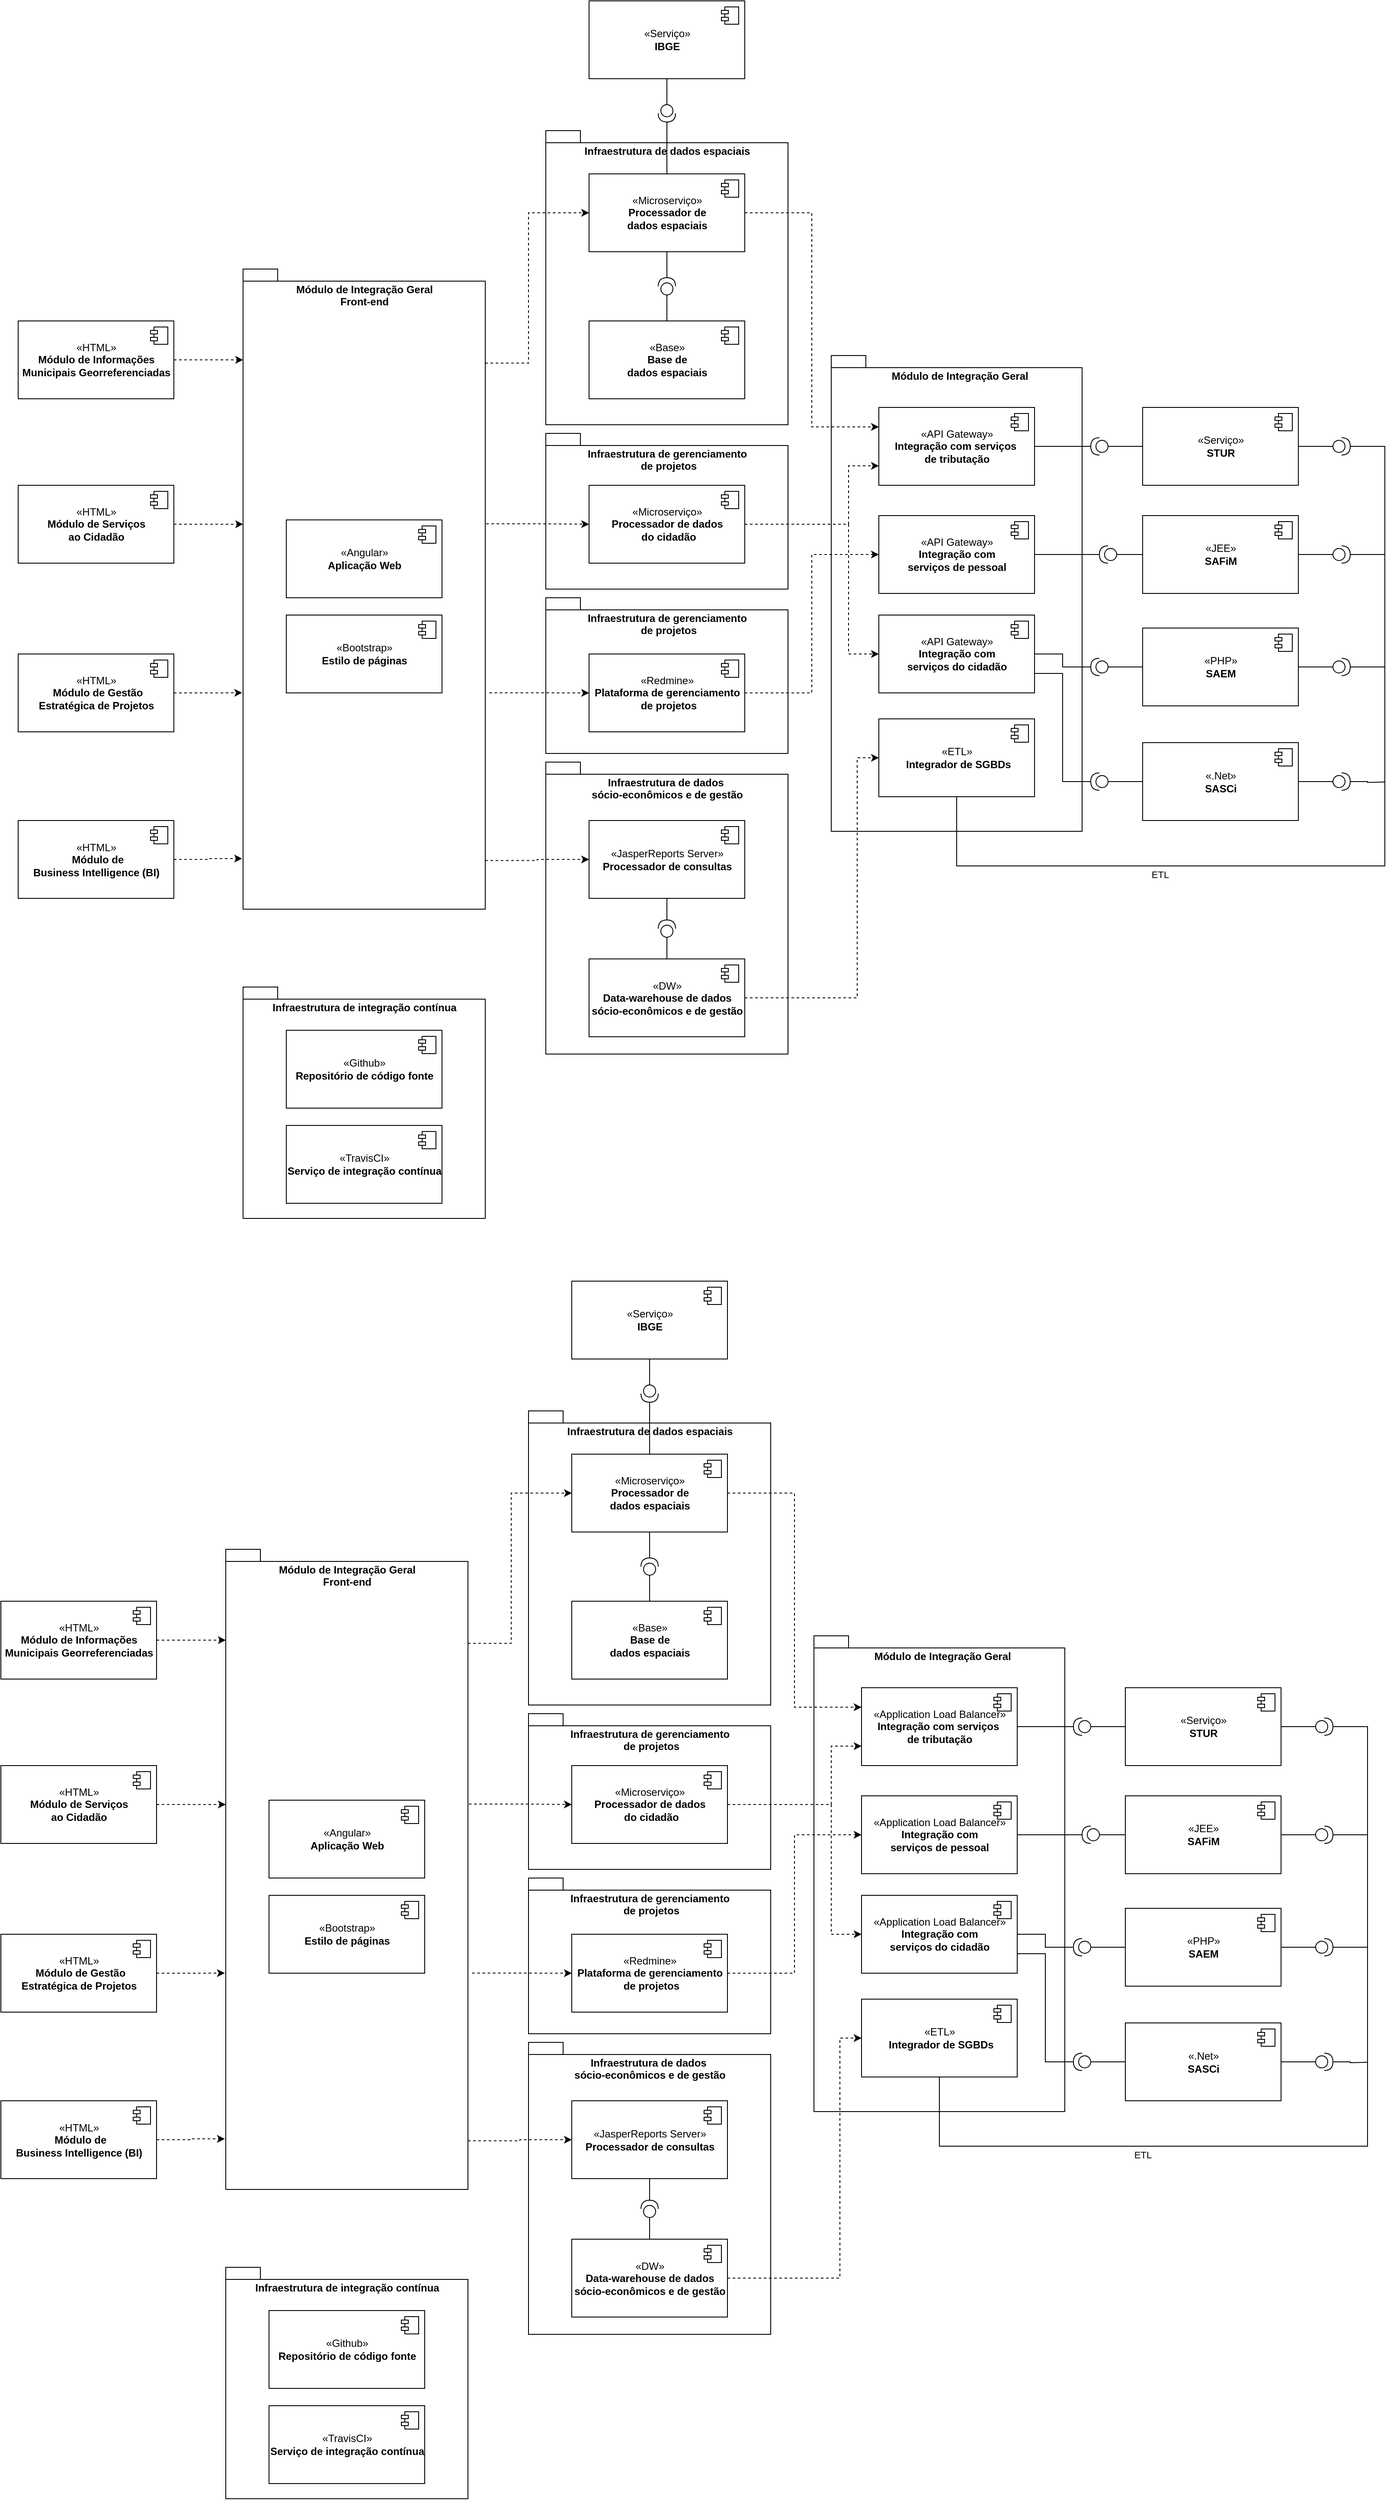 <mxfile version="13.7.5" type="github">
  <diagram id="_4ZGJ1ERenRfXPxDFYeA" name="Page-1">
    <mxGraphModel dx="1422" dy="801" grid="1" gridSize="10" guides="1" tooltips="1" connect="1" arrows="1" fold="1" page="1" pageScale="1" pageWidth="850" pageHeight="1100" math="0" shadow="0">
      <root>
        <mxCell id="0" />
        <mxCell id="1" parent="0" />
        <mxCell id="njMcTKvhB6I6p_ltmmci-119" value="&lt;b&gt;Infraestrutura de gerenciamento&lt;br&gt;&amp;nbsp;de projetos&lt;/b&gt;" style="shape=folder;fontStyle=1;spacingTop=10;tabWidth=40;tabHeight=14;tabPosition=left;html=1;horizontal=1;labelPosition=center;verticalLabelPosition=middle;align=center;verticalAlign=top;" parent="1" vertex="1">
          <mxGeometry x="640" y="710" width="280" height="180" as="geometry" />
        </mxCell>
        <mxCell id="njMcTKvhB6I6p_ltmmci-59" value="&lt;b&gt;&amp;nbsp; Módulo de Integração Geral&lt;/b&gt;" style="shape=folder;fontStyle=1;spacingTop=10;tabWidth=40;tabHeight=14;tabPosition=left;html=1;horizontal=1;labelPosition=center;verticalLabelPosition=middle;align=center;verticalAlign=top;" parent="1" vertex="1">
          <mxGeometry x="970" y="430" width="290" height="550" as="geometry" />
        </mxCell>
        <mxCell id="njMcTKvhB6I6p_ltmmci-102" value="&lt;b&gt;Infraestrutura de dados&amp;nbsp;&lt;br&gt;&lt;/b&gt;&lt;b&gt;sócio-econômicos e de gestão&lt;/b&gt;" style="shape=folder;fontStyle=1;spacingTop=10;tabWidth=40;tabHeight=14;tabPosition=left;html=1;horizontal=1;labelPosition=center;verticalLabelPosition=middle;align=center;verticalAlign=top;" parent="1" vertex="1">
          <mxGeometry x="640" y="900" width="280" height="337.5" as="geometry" />
        </mxCell>
        <mxCell id="njMcTKvhB6I6p_ltmmci-62" value="&lt;b&gt;Infraestrutura de dados espaciais&lt;/b&gt;" style="shape=folder;fontStyle=1;spacingTop=10;tabWidth=40;tabHeight=14;tabPosition=left;html=1;horizontal=1;labelPosition=center;verticalLabelPosition=middle;align=center;verticalAlign=top;" parent="1" vertex="1">
          <mxGeometry x="640" y="170" width="280" height="340" as="geometry" />
        </mxCell>
        <mxCell id="njMcTKvhB6I6p_ltmmci-41" value="«JEE»&lt;br&gt;&lt;b&gt;SAFiM&lt;/b&gt;" style="html=1;dropTarget=0;" parent="1" vertex="1">
          <mxGeometry x="1330" y="615" width="180" height="90" as="geometry" />
        </mxCell>
        <mxCell id="njMcTKvhB6I6p_ltmmci-42" value="" style="shape=component;jettyWidth=8;jettyHeight=4;" parent="njMcTKvhB6I6p_ltmmci-41" vertex="1">
          <mxGeometry x="1" width="20" height="20" relative="1" as="geometry">
            <mxPoint x="-27" y="7" as="offset" />
          </mxGeometry>
        </mxCell>
        <mxCell id="njMcTKvhB6I6p_ltmmci-43" value="«PHP»&lt;br&gt;&lt;b&gt;SAEM&lt;/b&gt;" style="html=1;dropTarget=0;" parent="1" vertex="1">
          <mxGeometry x="1330" y="745" width="180" height="90" as="geometry" />
        </mxCell>
        <mxCell id="njMcTKvhB6I6p_ltmmci-44" value="" style="shape=component;jettyWidth=8;jettyHeight=4;" parent="njMcTKvhB6I6p_ltmmci-43" vertex="1">
          <mxGeometry x="1" width="20" height="20" relative="1" as="geometry">
            <mxPoint x="-27" y="7" as="offset" />
          </mxGeometry>
        </mxCell>
        <mxCell id="njMcTKvhB6I6p_ltmmci-45" value="«.Net»&lt;br&gt;&lt;b&gt;SASCi&lt;/b&gt;" style="html=1;dropTarget=0;" parent="1" vertex="1">
          <mxGeometry x="1330" y="877.5" width="180" height="90" as="geometry" />
        </mxCell>
        <mxCell id="njMcTKvhB6I6p_ltmmci-46" value="" style="shape=component;jettyWidth=8;jettyHeight=4;" parent="njMcTKvhB6I6p_ltmmci-45" vertex="1">
          <mxGeometry x="1" width="20" height="20" relative="1" as="geometry">
            <mxPoint x="-27" y="7" as="offset" />
          </mxGeometry>
        </mxCell>
        <mxCell id="njMcTKvhB6I6p_ltmmci-86" value="" style="edgeStyle=orthogonalEdgeStyle;rounded=0;orthogonalLoop=1;jettySize=auto;html=1;endArrow=none;endFill=0;strokeColor=#000000;" parent="1" source="njMcTKvhB6I6p_ltmmci-47" target="njMcTKvhB6I6p_ltmmci-85" edge="1">
          <mxGeometry relative="1" as="geometry" />
        </mxCell>
        <mxCell id="njMcTKvhB6I6p_ltmmci-47" value="«Serviço»&lt;br&gt;&lt;b&gt;STUR&lt;/b&gt;" style="html=1;dropTarget=0;" parent="1" vertex="1">
          <mxGeometry x="1330" y="490" width="180" height="90" as="geometry" />
        </mxCell>
        <mxCell id="njMcTKvhB6I6p_ltmmci-48" value="" style="shape=component;jettyWidth=8;jettyHeight=4;" parent="njMcTKvhB6I6p_ltmmci-47" vertex="1">
          <mxGeometry x="1" width="20" height="20" relative="1" as="geometry">
            <mxPoint x="-27" y="7" as="offset" />
          </mxGeometry>
        </mxCell>
        <mxCell id="njMcTKvhB6I6p_ltmmci-49" value="«HTML»&lt;br&gt;&lt;b&gt;Módulo de Informações &lt;br&gt;Municipais Georreferenciadas&lt;/b&gt;" style="html=1;dropTarget=0;" parent="1" vertex="1">
          <mxGeometry x="30" y="390" width="180" height="90" as="geometry" />
        </mxCell>
        <mxCell id="njMcTKvhB6I6p_ltmmci-50" value="" style="shape=component;jettyWidth=8;jettyHeight=4;" parent="njMcTKvhB6I6p_ltmmci-49" vertex="1">
          <mxGeometry x="1" width="20" height="20" relative="1" as="geometry">
            <mxPoint x="-27" y="7" as="offset" />
          </mxGeometry>
        </mxCell>
        <mxCell id="njMcTKvhB6I6p_ltmmci-51" value="«HTML»&lt;br&gt;&lt;b&gt;Módulo de Serviços &lt;br&gt;ao Cidadão&lt;/b&gt;" style="html=1;dropTarget=0;" parent="1" vertex="1">
          <mxGeometry x="30" y="580" width="180" height="90" as="geometry" />
        </mxCell>
        <mxCell id="njMcTKvhB6I6p_ltmmci-52" value="" style="shape=component;jettyWidth=8;jettyHeight=4;" parent="njMcTKvhB6I6p_ltmmci-51" vertex="1">
          <mxGeometry x="1" width="20" height="20" relative="1" as="geometry">
            <mxPoint x="-27" y="7" as="offset" />
          </mxGeometry>
        </mxCell>
        <mxCell id="njMcTKvhB6I6p_ltmmci-53" value="«HTML»&lt;br&gt;&lt;b&gt;&amp;nbsp;Módulo de Gestão &lt;br&gt;Estratégica de Projetos&lt;/b&gt;" style="html=1;dropTarget=0;" parent="1" vertex="1">
          <mxGeometry x="30" y="775" width="180" height="90" as="geometry" />
        </mxCell>
        <mxCell id="njMcTKvhB6I6p_ltmmci-54" value="" style="shape=component;jettyWidth=8;jettyHeight=4;" parent="njMcTKvhB6I6p_ltmmci-53" vertex="1">
          <mxGeometry x="1" width="20" height="20" relative="1" as="geometry">
            <mxPoint x="-27" y="7" as="offset" />
          </mxGeometry>
        </mxCell>
        <mxCell id="njMcTKvhB6I6p_ltmmci-55" value="«HTML»&lt;br&gt;&lt;b&gt;&amp;nbsp;Módulo de &lt;br&gt;Business Intelligence (BI)&lt;/b&gt;" style="html=1;dropTarget=0;" parent="1" vertex="1">
          <mxGeometry x="30" y="967.5" width="180" height="90" as="geometry" />
        </mxCell>
        <mxCell id="njMcTKvhB6I6p_ltmmci-56" value="" style="shape=component;jettyWidth=8;jettyHeight=4;" parent="njMcTKvhB6I6p_ltmmci-55" vertex="1">
          <mxGeometry x="1" width="20" height="20" relative="1" as="geometry">
            <mxPoint x="-27" y="7" as="offset" />
          </mxGeometry>
        </mxCell>
        <mxCell id="njMcTKvhB6I6p_ltmmci-82" value="" style="edgeStyle=orthogonalEdgeStyle;rounded=0;orthogonalLoop=1;jettySize=auto;html=1;endArrow=none;endFill=0;strokeColor=#000000;" parent="1" source="njMcTKvhB6I6p_ltmmci-63" edge="1">
          <mxGeometry relative="1" as="geometry">
            <mxPoint x="780" y="140" as="targetPoint" />
          </mxGeometry>
        </mxCell>
        <mxCell id="njMcTKvhB6I6p_ltmmci-63" value="«Serviço»&lt;br&gt;&lt;b&gt;IBGE&lt;/b&gt;" style="html=1;dropTarget=0;" parent="1" vertex="1">
          <mxGeometry x="690" y="20" width="180" height="90" as="geometry" />
        </mxCell>
        <mxCell id="njMcTKvhB6I6p_ltmmci-64" value="" style="shape=component;jettyWidth=8;jettyHeight=4;" parent="njMcTKvhB6I6p_ltmmci-63" vertex="1">
          <mxGeometry x="1" width="20" height="20" relative="1" as="geometry">
            <mxPoint x="-27" y="7" as="offset" />
          </mxGeometry>
        </mxCell>
        <mxCell id="njMcTKvhB6I6p_ltmmci-153" style="edgeStyle=orthogonalEdgeStyle;rounded=0;orthogonalLoop=1;jettySize=auto;html=1;entryX=0;entryY=0.25;entryDx=0;entryDy=0;dashed=1;endArrow=classic;endFill=1;strokeColor=#000000;" parent="1" source="njMcTKvhB6I6p_ltmmci-67" target="njMcTKvhB6I6p_ltmmci-71" edge="1">
          <mxGeometry relative="1" as="geometry" />
        </mxCell>
        <mxCell id="njMcTKvhB6I6p_ltmmci-67" value="«Microserviço»&lt;br&gt;&lt;b&gt;Processador de &lt;br&gt;dados espaciais&lt;/b&gt;" style="html=1;dropTarget=0;" parent="1" vertex="1">
          <mxGeometry x="690" y="220" width="180" height="90" as="geometry" />
        </mxCell>
        <mxCell id="njMcTKvhB6I6p_ltmmci-68" value="" style="shape=component;jettyWidth=8;jettyHeight=4;" parent="njMcTKvhB6I6p_ltmmci-67" vertex="1">
          <mxGeometry x="1" width="20" height="20" relative="1" as="geometry">
            <mxPoint x="-27" y="7" as="offset" />
          </mxGeometry>
        </mxCell>
        <mxCell id="njMcTKvhB6I6p_ltmmci-69" value="«Base»&lt;br&gt;&lt;b&gt;Base de &lt;br&gt;dados espaciais&lt;/b&gt;" style="html=1;dropTarget=0;" parent="1" vertex="1">
          <mxGeometry x="690" y="390" width="180" height="90" as="geometry" />
        </mxCell>
        <mxCell id="njMcTKvhB6I6p_ltmmci-70" value="" style="shape=component;jettyWidth=8;jettyHeight=4;" parent="njMcTKvhB6I6p_ltmmci-69" vertex="1">
          <mxGeometry x="1" width="20" height="20" relative="1" as="geometry">
            <mxPoint x="-27" y="7" as="offset" />
          </mxGeometry>
        </mxCell>
        <mxCell id="njMcTKvhB6I6p_ltmmci-71" value="«API Gateway»&lt;br&gt;&lt;b&gt;Integração com serviços&amp;nbsp;&lt;br&gt;de tributação&lt;br&gt;&lt;/b&gt;" style="html=1;dropTarget=0;" parent="1" vertex="1">
          <mxGeometry x="1025" y="490" width="180" height="90" as="geometry" />
        </mxCell>
        <mxCell id="njMcTKvhB6I6p_ltmmci-72" value="" style="shape=component;jettyWidth=8;jettyHeight=4;" parent="njMcTKvhB6I6p_ltmmci-71" vertex="1">
          <mxGeometry x="1" width="20" height="20" relative="1" as="geometry">
            <mxPoint x="-27" y="7" as="offset" />
          </mxGeometry>
        </mxCell>
        <mxCell id="njMcTKvhB6I6p_ltmmci-83" value="" style="edgeStyle=orthogonalEdgeStyle;rounded=0;orthogonalLoop=1;jettySize=auto;html=1;endArrow=none;endFill=0;strokeColor=#000000;" parent="1" source="njMcTKvhB6I6p_ltmmci-81" target="njMcTKvhB6I6p_ltmmci-67" edge="1">
          <mxGeometry relative="1" as="geometry" />
        </mxCell>
        <mxCell id="njMcTKvhB6I6p_ltmmci-81" value="" style="shape=providedRequiredInterface;html=1;verticalLabelPosition=bottom;rotation=90;" parent="1" vertex="1">
          <mxGeometry x="770" y="140" width="20" height="20" as="geometry" />
        </mxCell>
        <mxCell id="njMcTKvhB6I6p_ltmmci-148" value="" style="edgeStyle=orthogonalEdgeStyle;rounded=0;orthogonalLoop=1;jettySize=auto;html=1;endArrow=none;endFill=0;strokeColor=#000000;" parent="1" source="njMcTKvhB6I6p_ltmmci-85" target="njMcTKvhB6I6p_ltmmci-71" edge="1">
          <mxGeometry relative="1" as="geometry" />
        </mxCell>
        <mxCell id="njMcTKvhB6I6p_ltmmci-85" value="" style="shape=providedRequiredInterface;html=1;verticalLabelPosition=bottom;rotation=-180;" parent="1" vertex="1">
          <mxGeometry x="1270" y="525" width="20" height="20" as="geometry" />
        </mxCell>
        <mxCell id="njMcTKvhB6I6p_ltmmci-88" value="«ETL»&lt;br&gt;&lt;b&gt;&amp;nbsp;Integrador de SGBDs&lt;br&gt;&lt;/b&gt;" style="html=1;dropTarget=0;" parent="1" vertex="1">
          <mxGeometry x="1025" y="850" width="180" height="90" as="geometry" />
        </mxCell>
        <mxCell id="njMcTKvhB6I6p_ltmmci-89" value="" style="shape=component;jettyWidth=8;jettyHeight=4;" parent="njMcTKvhB6I6p_ltmmci-88" vertex="1">
          <mxGeometry x="1" width="20" height="20" relative="1" as="geometry">
            <mxPoint x="-27" y="7" as="offset" />
          </mxGeometry>
        </mxCell>
        <mxCell id="njMcTKvhB6I6p_ltmmci-123" value="" style="edgeStyle=orthogonalEdgeStyle;rounded=0;orthogonalLoop=1;jettySize=auto;html=1;endArrow=none;endFill=0;strokeColor=#000000;" parent="1" source="njMcTKvhB6I6p_ltmmci-93" target="njMcTKvhB6I6p_ltmmci-41" edge="1">
          <mxGeometry relative="1" as="geometry" />
        </mxCell>
        <mxCell id="njMcTKvhB6I6p_ltmmci-157" style="edgeStyle=orthogonalEdgeStyle;rounded=0;orthogonalLoop=1;jettySize=auto;html=1;entryX=1;entryY=0.5;entryDx=0;entryDy=0;endArrow=none;endFill=0;strokeColor=#000000;" parent="1" source="njMcTKvhB6I6p_ltmmci-93" target="njMcTKvhB6I6p_ltmmci-155" edge="1">
          <mxGeometry relative="1" as="geometry" />
        </mxCell>
        <mxCell id="njMcTKvhB6I6p_ltmmci-93" value="" style="shape=providedRequiredInterface;html=1;verticalLabelPosition=bottom;rotation=-180;" parent="1" vertex="1">
          <mxGeometry x="1280" y="650" width="20" height="20" as="geometry" />
        </mxCell>
        <mxCell id="njMcTKvhB6I6p_ltmmci-128" value="" style="edgeStyle=orthogonalEdgeStyle;rounded=0;orthogonalLoop=1;jettySize=auto;html=1;endArrow=none;endFill=0;strokeColor=#000000;" parent="1" source="njMcTKvhB6I6p_ltmmci-97" target="njMcTKvhB6I6p_ltmmci-43" edge="1">
          <mxGeometry relative="1" as="geometry" />
        </mxCell>
        <mxCell id="njMcTKvhB6I6p_ltmmci-168" style="edgeStyle=orthogonalEdgeStyle;rounded=0;orthogonalLoop=1;jettySize=auto;html=1;entryX=1;entryY=0.5;entryDx=0;entryDy=0;endArrow=none;endFill=0;strokeColor=#000000;" parent="1" source="njMcTKvhB6I6p_ltmmci-97" target="njMcTKvhB6I6p_ltmmci-166" edge="1">
          <mxGeometry relative="1" as="geometry" />
        </mxCell>
        <mxCell id="njMcTKvhB6I6p_ltmmci-97" value="" style="shape=providedRequiredInterface;html=1;verticalLabelPosition=bottom;rotation=-180;" parent="1" vertex="1">
          <mxGeometry x="1270" y="780" width="20" height="20" as="geometry" />
        </mxCell>
        <mxCell id="njMcTKvhB6I6p_ltmmci-104" style="edgeStyle=orthogonalEdgeStyle;rounded=0;orthogonalLoop=1;jettySize=auto;html=1;dashed=1;endArrow=classic;endFill=1;strokeColor=#000000;" parent="1" source="njMcTKvhB6I6p_ltmmci-98" target="njMcTKvhB6I6p_ltmmci-88" edge="1">
          <mxGeometry relative="1" as="geometry">
            <Array as="points">
              <mxPoint x="1000" y="1172" />
              <mxPoint x="1000" y="895" />
            </Array>
          </mxGeometry>
        </mxCell>
        <mxCell id="njMcTKvhB6I6p_ltmmci-98" value="«DW»&lt;br&gt;&lt;b&gt;Data-warehouse&amp;nbsp;de dados &lt;br&gt;sócio-econômicos e de gestão&lt;/b&gt;" style="html=1;dropTarget=0;" parent="1" vertex="1">
          <mxGeometry x="690" y="1127.5" width="180" height="90" as="geometry" />
        </mxCell>
        <mxCell id="njMcTKvhB6I6p_ltmmci-99" value="" style="shape=component;jettyWidth=8;jettyHeight=4;" parent="njMcTKvhB6I6p_ltmmci-98" vertex="1">
          <mxGeometry x="1" width="20" height="20" relative="1" as="geometry">
            <mxPoint x="-27" y="7" as="offset" />
          </mxGeometry>
        </mxCell>
        <mxCell id="njMcTKvhB6I6p_ltmmci-100" value="«JasperReports Server»&lt;br&gt;&lt;b&gt;Processador de consultas&lt;/b&gt;" style="html=1;dropTarget=0;" parent="1" vertex="1">
          <mxGeometry x="690" y="967.5" width="180" height="90" as="geometry" />
        </mxCell>
        <mxCell id="njMcTKvhB6I6p_ltmmci-101" value="" style="shape=component;jettyWidth=8;jettyHeight=4;" parent="njMcTKvhB6I6p_ltmmci-100" vertex="1">
          <mxGeometry x="1" width="20" height="20" relative="1" as="geometry">
            <mxPoint x="-27" y="7" as="offset" />
          </mxGeometry>
        </mxCell>
        <mxCell id="njMcTKvhB6I6p_ltmmci-117" value="" style="edgeStyle=orthogonalEdgeStyle;rounded=0;orthogonalLoop=1;jettySize=auto;html=1;endArrow=none;endFill=0;strokeColor=#000000;" parent="1" source="njMcTKvhB6I6p_ltmmci-105" target="njMcTKvhB6I6p_ltmmci-98" edge="1">
          <mxGeometry relative="1" as="geometry" />
        </mxCell>
        <mxCell id="njMcTKvhB6I6p_ltmmci-118" value="" style="edgeStyle=orthogonalEdgeStyle;rounded=0;orthogonalLoop=1;jettySize=auto;html=1;endArrow=none;endFill=0;strokeColor=#000000;" parent="1" source="njMcTKvhB6I6p_ltmmci-105" target="njMcTKvhB6I6p_ltmmci-100" edge="1">
          <mxGeometry relative="1" as="geometry" />
        </mxCell>
        <mxCell id="njMcTKvhB6I6p_ltmmci-105" value="" style="shape=providedRequiredInterface;html=1;verticalLabelPosition=bottom;rotation=-180;direction=south;" parent="1" vertex="1">
          <mxGeometry x="770" y="1082.5" width="20" height="20" as="geometry" />
        </mxCell>
        <mxCell id="njMcTKvhB6I6p_ltmmci-115" value="" style="edgeStyle=orthogonalEdgeStyle;rounded=0;orthogonalLoop=1;jettySize=auto;html=1;endArrow=none;endFill=0;strokeColor=#000000;" parent="1" source="njMcTKvhB6I6p_ltmmci-113" target="njMcTKvhB6I6p_ltmmci-67" edge="1">
          <mxGeometry relative="1" as="geometry" />
        </mxCell>
        <mxCell id="njMcTKvhB6I6p_ltmmci-116" value="" style="edgeStyle=orthogonalEdgeStyle;rounded=0;orthogonalLoop=1;jettySize=auto;html=1;endArrow=none;endFill=0;strokeColor=#000000;" parent="1" source="njMcTKvhB6I6p_ltmmci-113" target="njMcTKvhB6I6p_ltmmci-69" edge="1">
          <mxGeometry relative="1" as="geometry" />
        </mxCell>
        <mxCell id="njMcTKvhB6I6p_ltmmci-113" value="" style="shape=providedRequiredInterface;html=1;verticalLabelPosition=bottom;rotation=-180;direction=south;" parent="1" vertex="1">
          <mxGeometry x="770" y="340" width="20" height="20" as="geometry" />
        </mxCell>
        <mxCell id="njMcTKvhB6I6p_ltmmci-162" style="edgeStyle=orthogonalEdgeStyle;rounded=0;orthogonalLoop=1;jettySize=auto;html=1;exitX=1;exitY=0.5;exitDx=0;exitDy=0;entryX=0;entryY=0.5;entryDx=0;entryDy=0;dashed=1;endArrow=classic;endFill=1;strokeColor=#000000;" parent="1" source="njMcTKvhB6I6p_ltmmci-120" target="njMcTKvhB6I6p_ltmmci-155" edge="1">
          <mxGeometry relative="1" as="geometry" />
        </mxCell>
        <mxCell id="njMcTKvhB6I6p_ltmmci-120" value="«Redmine»&lt;br&gt;&lt;b&gt;Plataforma de gerenciamento&lt;br&gt;&amp;nbsp;de projetos&lt;/b&gt;" style="html=1;dropTarget=0;" parent="1" vertex="1">
          <mxGeometry x="690" y="775" width="180" height="90" as="geometry" />
        </mxCell>
        <mxCell id="njMcTKvhB6I6p_ltmmci-121" value="" style="shape=component;jettyWidth=8;jettyHeight=4;" parent="njMcTKvhB6I6p_ltmmci-120" vertex="1">
          <mxGeometry x="1" width="20" height="20" relative="1" as="geometry">
            <mxPoint x="-27" y="7" as="offset" />
          </mxGeometry>
        </mxCell>
        <mxCell id="njMcTKvhB6I6p_ltmmci-127" value="" style="edgeStyle=orthogonalEdgeStyle;rounded=0;orthogonalLoop=1;jettySize=auto;html=1;endArrow=none;endFill=0;strokeColor=#000000;" parent="1" source="njMcTKvhB6I6p_ltmmci-126" target="njMcTKvhB6I6p_ltmmci-45" edge="1">
          <mxGeometry relative="1" as="geometry" />
        </mxCell>
        <mxCell id="njMcTKvhB6I6p_ltmmci-169" style="edgeStyle=orthogonalEdgeStyle;rounded=0;orthogonalLoop=1;jettySize=auto;html=1;entryX=1;entryY=0.75;entryDx=0;entryDy=0;endArrow=none;endFill=0;strokeColor=#000000;" parent="1" source="njMcTKvhB6I6p_ltmmci-126" target="njMcTKvhB6I6p_ltmmci-166" edge="1">
          <mxGeometry relative="1" as="geometry" />
        </mxCell>
        <mxCell id="njMcTKvhB6I6p_ltmmci-126" value="" style="shape=providedRequiredInterface;html=1;verticalLabelPosition=bottom;rotation=-180;" parent="1" vertex="1">
          <mxGeometry x="1270" y="912.5" width="20" height="20" as="geometry" />
        </mxCell>
        <mxCell id="njMcTKvhB6I6p_ltmmci-135" value="" style="edgeStyle=orthogonalEdgeStyle;rounded=0;orthogonalLoop=1;jettySize=auto;html=1;endArrow=none;endFill=0;strokeColor=#000000;" parent="1" source="njMcTKvhB6I6p_ltmmci-134" target="njMcTKvhB6I6p_ltmmci-45" edge="1">
          <mxGeometry relative="1" as="geometry" />
        </mxCell>
        <mxCell id="njMcTKvhB6I6p_ltmmci-145" style="edgeStyle=orthogonalEdgeStyle;rounded=0;orthogonalLoop=1;jettySize=auto;html=1;endArrow=none;endFill=0;strokeColor=#000000;" parent="1" source="njMcTKvhB6I6p_ltmmci-134" edge="1">
          <mxGeometry relative="1" as="geometry">
            <mxPoint x="1610" y="923" as="targetPoint" />
          </mxGeometry>
        </mxCell>
        <mxCell id="njMcTKvhB6I6p_ltmmci-134" value="" style="shape=providedRequiredInterface;html=1;verticalLabelPosition=bottom;rotation=-180;direction=west;" parent="1" vertex="1">
          <mxGeometry x="1550" y="912.5" width="20" height="20" as="geometry" />
        </mxCell>
        <mxCell id="njMcTKvhB6I6p_ltmmci-141" value="" style="edgeStyle=orthogonalEdgeStyle;rounded=0;orthogonalLoop=1;jettySize=auto;html=1;endArrow=none;endFill=0;strokeColor=#000000;" parent="1" source="njMcTKvhB6I6p_ltmmci-136" target="njMcTKvhB6I6p_ltmmci-43" edge="1">
          <mxGeometry relative="1" as="geometry" />
        </mxCell>
        <mxCell id="njMcTKvhB6I6p_ltmmci-144" style="edgeStyle=orthogonalEdgeStyle;rounded=0;orthogonalLoop=1;jettySize=auto;html=1;endArrow=none;endFill=0;strokeColor=#000000;" parent="1" source="njMcTKvhB6I6p_ltmmci-136" edge="1">
          <mxGeometry relative="1" as="geometry">
            <mxPoint x="1610" y="790" as="targetPoint" />
          </mxGeometry>
        </mxCell>
        <mxCell id="njMcTKvhB6I6p_ltmmci-136" value="" style="shape=providedRequiredInterface;html=1;verticalLabelPosition=bottom;rotation=-180;direction=west;" parent="1" vertex="1">
          <mxGeometry x="1550" y="780" width="20" height="20" as="geometry" />
        </mxCell>
        <mxCell id="njMcTKvhB6I6p_ltmmci-140" value="" style="edgeStyle=orthogonalEdgeStyle;rounded=0;orthogonalLoop=1;jettySize=auto;html=1;endArrow=none;endFill=0;strokeColor=#000000;" parent="1" source="njMcTKvhB6I6p_ltmmci-137" target="njMcTKvhB6I6p_ltmmci-41" edge="1">
          <mxGeometry relative="1" as="geometry" />
        </mxCell>
        <mxCell id="njMcTKvhB6I6p_ltmmci-143" style="edgeStyle=orthogonalEdgeStyle;rounded=0;orthogonalLoop=1;jettySize=auto;html=1;endArrow=none;endFill=0;strokeColor=#000000;" parent="1" source="njMcTKvhB6I6p_ltmmci-137" edge="1">
          <mxGeometry relative="1" as="geometry">
            <mxPoint x="1610" y="660" as="targetPoint" />
          </mxGeometry>
        </mxCell>
        <mxCell id="njMcTKvhB6I6p_ltmmci-137" value="" style="shape=providedRequiredInterface;html=1;verticalLabelPosition=bottom;rotation=-180;direction=west;" parent="1" vertex="1">
          <mxGeometry x="1550" y="650" width="20" height="20" as="geometry" />
        </mxCell>
        <mxCell id="njMcTKvhB6I6p_ltmmci-139" value="" style="edgeStyle=orthogonalEdgeStyle;rounded=0;orthogonalLoop=1;jettySize=auto;html=1;endArrow=none;endFill=0;strokeColor=#000000;" parent="1" source="njMcTKvhB6I6p_ltmmci-138" target="njMcTKvhB6I6p_ltmmci-47" edge="1">
          <mxGeometry relative="1" as="geometry" />
        </mxCell>
        <mxCell id="njMcTKvhB6I6p_ltmmci-142" style="edgeStyle=orthogonalEdgeStyle;rounded=0;orthogonalLoop=1;jettySize=auto;html=1;entryX=0.5;entryY=1;entryDx=0;entryDy=0;endArrow=none;endFill=0;strokeColor=#000000;" parent="1" source="njMcTKvhB6I6p_ltmmci-138" target="njMcTKvhB6I6p_ltmmci-88" edge="1">
          <mxGeometry relative="1" as="geometry">
            <Array as="points">
              <mxPoint x="1610" y="535" />
              <mxPoint x="1610" y="1020" />
              <mxPoint x="1115" y="1020" />
            </Array>
          </mxGeometry>
        </mxCell>
        <mxCell id="njMcTKvhB6I6p_ltmmci-196" value="ETL" style="edgeLabel;html=1;align=center;verticalAlign=middle;resizable=0;points=[];" parent="njMcTKvhB6I6p_ltmmci-142" vertex="1" connectable="0">
          <mxGeometry x="0.284" y="2" relative="1" as="geometry">
            <mxPoint x="-78.94" y="8" as="offset" />
          </mxGeometry>
        </mxCell>
        <mxCell id="njMcTKvhB6I6p_ltmmci-138" value="" style="shape=providedRequiredInterface;html=1;verticalLabelPosition=bottom;rotation=-180;direction=west;" parent="1" vertex="1">
          <mxGeometry x="1550" y="525" width="20" height="20" as="geometry" />
        </mxCell>
        <mxCell id="njMcTKvhB6I6p_ltmmci-155" value="«API Gateway»&lt;br&gt;&lt;b&gt;Integração com &lt;br&gt;serviços de pessoal&lt;/b&gt;" style="html=1;dropTarget=0;" parent="1" vertex="1">
          <mxGeometry x="1025" y="615" width="180" height="90" as="geometry" />
        </mxCell>
        <mxCell id="njMcTKvhB6I6p_ltmmci-156" value="" style="shape=component;jettyWidth=8;jettyHeight=4;" parent="njMcTKvhB6I6p_ltmmci-155" vertex="1">
          <mxGeometry x="1" width="20" height="20" relative="1" as="geometry">
            <mxPoint x="-27" y="7" as="offset" />
          </mxGeometry>
        </mxCell>
        <mxCell id="njMcTKvhB6I6p_ltmmci-158" value="&lt;b&gt;Infraestrutura de gerenciamento&lt;br&gt;&amp;nbsp;de projetos&lt;/b&gt;" style="shape=folder;fontStyle=1;spacingTop=10;tabWidth=40;tabHeight=14;tabPosition=left;html=1;horizontal=1;labelPosition=center;verticalLabelPosition=middle;align=center;verticalAlign=top;" parent="1" vertex="1">
          <mxGeometry x="640" y="520" width="280" height="180" as="geometry" />
        </mxCell>
        <mxCell id="njMcTKvhB6I6p_ltmmci-165" style="edgeStyle=orthogonalEdgeStyle;rounded=0;orthogonalLoop=1;jettySize=auto;html=1;entryX=0;entryY=0.75;entryDx=0;entryDy=0;dashed=1;endArrow=classic;endFill=1;strokeColor=#000000;" parent="1" source="njMcTKvhB6I6p_ltmmci-159" target="njMcTKvhB6I6p_ltmmci-71" edge="1">
          <mxGeometry relative="1" as="geometry">
            <Array as="points">
              <mxPoint x="990" y="625" />
              <mxPoint x="990" y="558" />
            </Array>
          </mxGeometry>
        </mxCell>
        <mxCell id="njMcTKvhB6I6p_ltmmci-173" style="edgeStyle=orthogonalEdgeStyle;rounded=0;orthogonalLoop=1;jettySize=auto;html=1;entryX=0;entryY=0.5;entryDx=0;entryDy=0;endArrow=classic;endFill=1;strokeColor=#000000;dashed=1;" parent="1" source="njMcTKvhB6I6p_ltmmci-159" target="njMcTKvhB6I6p_ltmmci-166" edge="1">
          <mxGeometry relative="1" as="geometry">
            <Array as="points">
              <mxPoint x="990" y="625" />
              <mxPoint x="990" y="775" />
            </Array>
          </mxGeometry>
        </mxCell>
        <mxCell id="njMcTKvhB6I6p_ltmmci-159" value="«Microserviço»&lt;br&gt;&lt;b&gt;Processador de dados&lt;br&gt;&amp;nbsp;do&amp;nbsp;cidadão&lt;/b&gt;" style="html=1;dropTarget=0;" parent="1" vertex="1">
          <mxGeometry x="690" y="580" width="180" height="90" as="geometry" />
        </mxCell>
        <mxCell id="njMcTKvhB6I6p_ltmmci-160" value="" style="shape=component;jettyWidth=8;jettyHeight=4;" parent="njMcTKvhB6I6p_ltmmci-159" vertex="1">
          <mxGeometry x="1" width="20" height="20" relative="1" as="geometry">
            <mxPoint x="-27" y="7" as="offset" />
          </mxGeometry>
        </mxCell>
        <mxCell id="njMcTKvhB6I6p_ltmmci-166" value="«API Gateway»&lt;br&gt;&lt;b&gt;Integração com &lt;br&gt;serviços do cidadão&lt;/b&gt;" style="html=1;dropTarget=0;" parent="1" vertex="1">
          <mxGeometry x="1025" y="730" width="180" height="90" as="geometry" />
        </mxCell>
        <mxCell id="njMcTKvhB6I6p_ltmmci-167" value="" style="shape=component;jettyWidth=8;jettyHeight=4;" parent="njMcTKvhB6I6p_ltmmci-166" vertex="1">
          <mxGeometry x="1" width="20" height="20" relative="1" as="geometry">
            <mxPoint x="-27" y="7" as="offset" />
          </mxGeometry>
        </mxCell>
        <mxCell id="njMcTKvhB6I6p_ltmmci-170" value="&lt;b&gt;Módulo de Integração Geral&lt;br&gt;Front-end&lt;br&gt;&lt;/b&gt;" style="shape=folder;fontStyle=1;spacingTop=10;tabWidth=40;tabHeight=14;tabPosition=left;html=1;horizontal=1;labelPosition=center;verticalLabelPosition=middle;align=center;verticalAlign=top;" parent="1" vertex="1">
          <mxGeometry x="290" y="330" width="280" height="740" as="geometry" />
        </mxCell>
        <mxCell id="njMcTKvhB6I6p_ltmmci-171" value="«Angular»&lt;br&gt;&lt;b&gt;Aplicação Web&lt;/b&gt;" style="html=1;dropTarget=0;" parent="1" vertex="1">
          <mxGeometry x="340" y="620" width="180" height="90" as="geometry" />
        </mxCell>
        <mxCell id="njMcTKvhB6I6p_ltmmci-172" value="" style="shape=component;jettyWidth=8;jettyHeight=4;" parent="njMcTKvhB6I6p_ltmmci-171" vertex="1">
          <mxGeometry x="1" width="20" height="20" relative="1" as="geometry">
            <mxPoint x="-27" y="7" as="offset" />
          </mxGeometry>
        </mxCell>
        <mxCell id="njMcTKvhB6I6p_ltmmci-103" style="edgeStyle=orthogonalEdgeStyle;rounded=0;orthogonalLoop=1;jettySize=auto;html=1;entryX=0;entryY=0.5;entryDx=0;entryDy=0;endArrow=classic;endFill=1;strokeColor=#000000;dashed=1;exitX=1;exitY=0.924;exitDx=0;exitDy=0;exitPerimeter=0;" parent="1" source="njMcTKvhB6I6p_ltmmci-170" target="njMcTKvhB6I6p_ltmmci-100" edge="1">
          <mxGeometry relative="1" as="geometry">
            <mxPoint x="519" y="1013" as="sourcePoint" />
            <Array as="points" />
          </mxGeometry>
        </mxCell>
        <mxCell id="njMcTKvhB6I6p_ltmmci-122" style="edgeStyle=orthogonalEdgeStyle;rounded=0;orthogonalLoop=1;jettySize=auto;html=1;entryX=0;entryY=0.5;entryDx=0;entryDy=0;endArrow=classic;endFill=1;strokeColor=#000000;dashed=1;exitX=1.017;exitY=0.662;exitDx=0;exitDy=0;exitPerimeter=0;" parent="1" source="njMcTKvhB6I6p_ltmmci-170" target="njMcTKvhB6I6p_ltmmci-120" edge="1">
          <mxGeometry relative="1" as="geometry">
            <mxPoint x="520.0" y="820" as="sourcePoint" />
          </mxGeometry>
        </mxCell>
        <mxCell id="njMcTKvhB6I6p_ltmmci-164" style="edgeStyle=orthogonalEdgeStyle;rounded=0;orthogonalLoop=1;jettySize=auto;html=1;dashed=1;endArrow=classic;endFill=1;strokeColor=#000000;exitX=1.004;exitY=0.398;exitDx=0;exitDy=0;exitPerimeter=0;" parent="1" source="njMcTKvhB6I6p_ltmmci-170" target="njMcTKvhB6I6p_ltmmci-159" edge="1">
          <mxGeometry relative="1" as="geometry">
            <mxPoint x="590" y="625" as="sourcePoint" />
          </mxGeometry>
        </mxCell>
        <mxCell id="njMcTKvhB6I6p_ltmmci-78" style="edgeStyle=orthogonalEdgeStyle;rounded=0;orthogonalLoop=1;jettySize=auto;html=1;dashed=1;endArrow=classic;endFill=1;strokeColor=#000000;exitX=1;exitY=0.147;exitDx=0;exitDy=0;exitPerimeter=0;" parent="1" source="njMcTKvhB6I6p_ltmmci-170" target="njMcTKvhB6I6p_ltmmci-67" edge="1">
          <mxGeometry relative="1" as="geometry">
            <mxPoint x="590" y="439" as="sourcePoint" />
            <Array as="points">
              <mxPoint x="620" y="439" />
              <mxPoint x="620" y="265" />
            </Array>
          </mxGeometry>
        </mxCell>
        <mxCell id="njMcTKvhB6I6p_ltmmci-174" style="edgeStyle=orthogonalEdgeStyle;rounded=0;orthogonalLoop=1;jettySize=auto;html=1;dashed=1;endArrow=classic;endFill=1;strokeColor=#000000;entryX=-0.004;entryY=0.921;entryDx=0;entryDy=0;entryPerimeter=0;" parent="1" source="njMcTKvhB6I6p_ltmmci-55" target="njMcTKvhB6I6p_ltmmci-170" edge="1">
          <mxGeometry relative="1" as="geometry">
            <mxPoint x="270" y="1011" as="targetPoint" />
          </mxGeometry>
        </mxCell>
        <mxCell id="njMcTKvhB6I6p_ltmmci-179" style="edgeStyle=orthogonalEdgeStyle;rounded=0;orthogonalLoop=1;jettySize=auto;html=1;dashed=1;endArrow=classic;endFill=1;strokeColor=#000000;" parent="1" source="njMcTKvhB6I6p_ltmmci-51" edge="1">
          <mxGeometry relative="1" as="geometry">
            <mxPoint x="210" y="625" as="sourcePoint" />
            <mxPoint x="290" y="625" as="targetPoint" />
          </mxGeometry>
        </mxCell>
        <mxCell id="njMcTKvhB6I6p_ltmmci-182" style="edgeStyle=orthogonalEdgeStyle;rounded=0;orthogonalLoop=1;jettySize=auto;html=1;entryX=-0.004;entryY=0.662;entryDx=0;entryDy=0;endArrow=classic;endFill=1;strokeColor=#000000;dashed=1;entryPerimeter=0;" parent="1" source="njMcTKvhB6I6p_ltmmci-53" target="njMcTKvhB6I6p_ltmmci-170" edge="1">
          <mxGeometry relative="1" as="geometry">
            <mxPoint x="210" y="820" as="sourcePoint" />
            <mxPoint x="340" y="820" as="targetPoint" />
          </mxGeometry>
        </mxCell>
        <mxCell id="njMcTKvhB6I6p_ltmmci-185" style="edgeStyle=orthogonalEdgeStyle;rounded=0;orthogonalLoop=1;jettySize=auto;html=1;dashed=1;endArrow=classic;endFill=1;strokeColor=#000000;" parent="1" source="njMcTKvhB6I6p_ltmmci-49" edge="1">
          <mxGeometry relative="1" as="geometry">
            <mxPoint x="290" y="435" as="targetPoint" />
          </mxGeometry>
        </mxCell>
        <mxCell id="njMcTKvhB6I6p_ltmmci-186" value="«Bootstrap»&lt;br&gt;&lt;b&gt;Estilo de páginas&lt;/b&gt;" style="html=1;dropTarget=0;" parent="1" vertex="1">
          <mxGeometry x="340" y="730" width="180" height="90" as="geometry" />
        </mxCell>
        <mxCell id="njMcTKvhB6I6p_ltmmci-187" value="" style="shape=component;jettyWidth=8;jettyHeight=4;" parent="njMcTKvhB6I6p_ltmmci-186" vertex="1">
          <mxGeometry x="1" width="20" height="20" relative="1" as="geometry">
            <mxPoint x="-27" y="7" as="offset" />
          </mxGeometry>
        </mxCell>
        <mxCell id="njMcTKvhB6I6p_ltmmci-188" value="&lt;b&gt;Infraestrutura de integração contínua&lt;br&gt;&lt;/b&gt;" style="shape=folder;fontStyle=1;spacingTop=10;tabWidth=40;tabHeight=14;tabPosition=left;html=1;horizontal=1;labelPosition=center;verticalLabelPosition=middle;align=center;verticalAlign=top;" parent="1" vertex="1">
          <mxGeometry x="290" y="1160" width="280" height="267.5" as="geometry" />
        </mxCell>
        <mxCell id="njMcTKvhB6I6p_ltmmci-189" value="«Github»&lt;br&gt;&lt;b&gt;Repositório de código fonte&lt;/b&gt;" style="html=1;dropTarget=0;" parent="1" vertex="1">
          <mxGeometry x="340" y="1210" width="180" height="90" as="geometry" />
        </mxCell>
        <mxCell id="njMcTKvhB6I6p_ltmmci-190" value="" style="shape=component;jettyWidth=8;jettyHeight=4;" parent="njMcTKvhB6I6p_ltmmci-189" vertex="1">
          <mxGeometry x="1" width="20" height="20" relative="1" as="geometry">
            <mxPoint x="-27" y="7" as="offset" />
          </mxGeometry>
        </mxCell>
        <mxCell id="njMcTKvhB6I6p_ltmmci-191" value="«TravisCI»&lt;br&gt;&lt;b&gt;Serviço de integração contínua&lt;/b&gt;" style="html=1;dropTarget=0;" parent="1" vertex="1">
          <mxGeometry x="340" y="1320" width="180" height="90" as="geometry" />
        </mxCell>
        <mxCell id="njMcTKvhB6I6p_ltmmci-192" value="" style="shape=component;jettyWidth=8;jettyHeight=4;" parent="njMcTKvhB6I6p_ltmmci-191" vertex="1">
          <mxGeometry x="1" width="20" height="20" relative="1" as="geometry">
            <mxPoint x="-27" y="7" as="offset" />
          </mxGeometry>
        </mxCell>
        <mxCell id="aPQhzzB0oYYS07UVp2VE-1" value="&lt;b&gt;Infraestrutura de gerenciamento&lt;br&gt;&amp;nbsp;de projetos&lt;/b&gt;" style="shape=folder;fontStyle=1;spacingTop=10;tabWidth=40;tabHeight=14;tabPosition=left;html=1;horizontal=1;labelPosition=center;verticalLabelPosition=middle;align=center;verticalAlign=top;" vertex="1" parent="1">
          <mxGeometry x="620" y="2190" width="280" height="180" as="geometry" />
        </mxCell>
        <mxCell id="aPQhzzB0oYYS07UVp2VE-2" value="&lt;b&gt;&amp;nbsp; Módulo de Integração Geral&lt;/b&gt;" style="shape=folder;fontStyle=1;spacingTop=10;tabWidth=40;tabHeight=14;tabPosition=left;html=1;horizontal=1;labelPosition=center;verticalLabelPosition=middle;align=center;verticalAlign=top;" vertex="1" parent="1">
          <mxGeometry x="950" y="1910" width="290" height="550" as="geometry" />
        </mxCell>
        <mxCell id="aPQhzzB0oYYS07UVp2VE-3" value="&lt;b&gt;Infraestrutura de dados&amp;nbsp;&lt;br&gt;&lt;/b&gt;&lt;b&gt;sócio-econômicos e de gestão&lt;/b&gt;" style="shape=folder;fontStyle=1;spacingTop=10;tabWidth=40;tabHeight=14;tabPosition=left;html=1;horizontal=1;labelPosition=center;verticalLabelPosition=middle;align=center;verticalAlign=top;" vertex="1" parent="1">
          <mxGeometry x="620" y="2380" width="280" height="337.5" as="geometry" />
        </mxCell>
        <mxCell id="aPQhzzB0oYYS07UVp2VE-4" value="&lt;b&gt;Infraestrutura de dados espaciais&lt;/b&gt;" style="shape=folder;fontStyle=1;spacingTop=10;tabWidth=40;tabHeight=14;tabPosition=left;html=1;horizontal=1;labelPosition=center;verticalLabelPosition=middle;align=center;verticalAlign=top;" vertex="1" parent="1">
          <mxGeometry x="620" y="1650" width="280" height="340" as="geometry" />
        </mxCell>
        <mxCell id="aPQhzzB0oYYS07UVp2VE-5" value="«JEE»&lt;br&gt;&lt;b&gt;SAFiM&lt;/b&gt;" style="html=1;dropTarget=0;" vertex="1" parent="1">
          <mxGeometry x="1310" y="2095" width="180" height="90" as="geometry" />
        </mxCell>
        <mxCell id="aPQhzzB0oYYS07UVp2VE-6" value="" style="shape=component;jettyWidth=8;jettyHeight=4;" vertex="1" parent="aPQhzzB0oYYS07UVp2VE-5">
          <mxGeometry x="1" width="20" height="20" relative="1" as="geometry">
            <mxPoint x="-27" y="7" as="offset" />
          </mxGeometry>
        </mxCell>
        <mxCell id="aPQhzzB0oYYS07UVp2VE-7" value="«PHP»&lt;br&gt;&lt;b&gt;SAEM&lt;/b&gt;" style="html=1;dropTarget=0;" vertex="1" parent="1">
          <mxGeometry x="1310" y="2225" width="180" height="90" as="geometry" />
        </mxCell>
        <mxCell id="aPQhzzB0oYYS07UVp2VE-8" value="" style="shape=component;jettyWidth=8;jettyHeight=4;" vertex="1" parent="aPQhzzB0oYYS07UVp2VE-7">
          <mxGeometry x="1" width="20" height="20" relative="1" as="geometry">
            <mxPoint x="-27" y="7" as="offset" />
          </mxGeometry>
        </mxCell>
        <mxCell id="aPQhzzB0oYYS07UVp2VE-9" value="«.Net»&lt;br&gt;&lt;b&gt;SASCi&lt;/b&gt;" style="html=1;dropTarget=0;" vertex="1" parent="1">
          <mxGeometry x="1310" y="2357.5" width="180" height="90" as="geometry" />
        </mxCell>
        <mxCell id="aPQhzzB0oYYS07UVp2VE-10" value="" style="shape=component;jettyWidth=8;jettyHeight=4;" vertex="1" parent="aPQhzzB0oYYS07UVp2VE-9">
          <mxGeometry x="1" width="20" height="20" relative="1" as="geometry">
            <mxPoint x="-27" y="7" as="offset" />
          </mxGeometry>
        </mxCell>
        <mxCell id="aPQhzzB0oYYS07UVp2VE-11" value="" style="edgeStyle=orthogonalEdgeStyle;rounded=0;orthogonalLoop=1;jettySize=auto;html=1;endArrow=none;endFill=0;strokeColor=#000000;" edge="1" parent="1" source="aPQhzzB0oYYS07UVp2VE-12" target="aPQhzzB0oYYS07UVp2VE-35">
          <mxGeometry relative="1" as="geometry" />
        </mxCell>
        <mxCell id="aPQhzzB0oYYS07UVp2VE-12" value="«Serviço»&lt;br&gt;&lt;b&gt;STUR&lt;/b&gt;" style="html=1;dropTarget=0;" vertex="1" parent="1">
          <mxGeometry x="1310" y="1970" width="180" height="90" as="geometry" />
        </mxCell>
        <mxCell id="aPQhzzB0oYYS07UVp2VE-13" value="" style="shape=component;jettyWidth=8;jettyHeight=4;" vertex="1" parent="aPQhzzB0oYYS07UVp2VE-12">
          <mxGeometry x="1" width="20" height="20" relative="1" as="geometry">
            <mxPoint x="-27" y="7" as="offset" />
          </mxGeometry>
        </mxCell>
        <mxCell id="aPQhzzB0oYYS07UVp2VE-14" value="«HTML»&lt;br&gt;&lt;b&gt;Módulo de Informações &lt;br&gt;Municipais Georreferenciadas&lt;/b&gt;" style="html=1;dropTarget=0;" vertex="1" parent="1">
          <mxGeometry x="10" y="1870" width="180" height="90" as="geometry" />
        </mxCell>
        <mxCell id="aPQhzzB0oYYS07UVp2VE-15" value="" style="shape=component;jettyWidth=8;jettyHeight=4;" vertex="1" parent="aPQhzzB0oYYS07UVp2VE-14">
          <mxGeometry x="1" width="20" height="20" relative="1" as="geometry">
            <mxPoint x="-27" y="7" as="offset" />
          </mxGeometry>
        </mxCell>
        <mxCell id="aPQhzzB0oYYS07UVp2VE-16" value="«HTML»&lt;br&gt;&lt;b&gt;Módulo de Serviços &lt;br&gt;ao Cidadão&lt;/b&gt;" style="html=1;dropTarget=0;" vertex="1" parent="1">
          <mxGeometry x="10" y="2060" width="180" height="90" as="geometry" />
        </mxCell>
        <mxCell id="aPQhzzB0oYYS07UVp2VE-17" value="" style="shape=component;jettyWidth=8;jettyHeight=4;" vertex="1" parent="aPQhzzB0oYYS07UVp2VE-16">
          <mxGeometry x="1" width="20" height="20" relative="1" as="geometry">
            <mxPoint x="-27" y="7" as="offset" />
          </mxGeometry>
        </mxCell>
        <mxCell id="aPQhzzB0oYYS07UVp2VE-18" value="«HTML»&lt;br&gt;&lt;b&gt;&amp;nbsp;Módulo de Gestão &lt;br&gt;Estratégica de Projetos&lt;/b&gt;" style="html=1;dropTarget=0;" vertex="1" parent="1">
          <mxGeometry x="10" y="2255" width="180" height="90" as="geometry" />
        </mxCell>
        <mxCell id="aPQhzzB0oYYS07UVp2VE-19" value="" style="shape=component;jettyWidth=8;jettyHeight=4;" vertex="1" parent="aPQhzzB0oYYS07UVp2VE-18">
          <mxGeometry x="1" width="20" height="20" relative="1" as="geometry">
            <mxPoint x="-27" y="7" as="offset" />
          </mxGeometry>
        </mxCell>
        <mxCell id="aPQhzzB0oYYS07UVp2VE-20" value="«HTML»&lt;br&gt;&lt;b&gt;&amp;nbsp;Módulo de &lt;br&gt;Business Intelligence (BI)&lt;/b&gt;" style="html=1;dropTarget=0;" vertex="1" parent="1">
          <mxGeometry x="10" y="2447.5" width="180" height="90" as="geometry" />
        </mxCell>
        <mxCell id="aPQhzzB0oYYS07UVp2VE-21" value="" style="shape=component;jettyWidth=8;jettyHeight=4;" vertex="1" parent="aPQhzzB0oYYS07UVp2VE-20">
          <mxGeometry x="1" width="20" height="20" relative="1" as="geometry">
            <mxPoint x="-27" y="7" as="offset" />
          </mxGeometry>
        </mxCell>
        <mxCell id="aPQhzzB0oYYS07UVp2VE-22" value="" style="edgeStyle=orthogonalEdgeStyle;rounded=0;orthogonalLoop=1;jettySize=auto;html=1;endArrow=none;endFill=0;strokeColor=#000000;" edge="1" parent="1" source="aPQhzzB0oYYS07UVp2VE-23">
          <mxGeometry relative="1" as="geometry">
            <mxPoint x="760" y="1620" as="targetPoint" />
          </mxGeometry>
        </mxCell>
        <mxCell id="aPQhzzB0oYYS07UVp2VE-23" value="«Serviço»&lt;br&gt;&lt;b&gt;IBGE&lt;/b&gt;" style="html=1;dropTarget=0;" vertex="1" parent="1">
          <mxGeometry x="670" y="1500" width="180" height="90" as="geometry" />
        </mxCell>
        <mxCell id="aPQhzzB0oYYS07UVp2VE-24" value="" style="shape=component;jettyWidth=8;jettyHeight=4;" vertex="1" parent="aPQhzzB0oYYS07UVp2VE-23">
          <mxGeometry x="1" width="20" height="20" relative="1" as="geometry">
            <mxPoint x="-27" y="7" as="offset" />
          </mxGeometry>
        </mxCell>
        <mxCell id="aPQhzzB0oYYS07UVp2VE-25" style="edgeStyle=orthogonalEdgeStyle;rounded=0;orthogonalLoop=1;jettySize=auto;html=1;entryX=0;entryY=0.25;entryDx=0;entryDy=0;dashed=1;endArrow=classic;endFill=1;strokeColor=#000000;" edge="1" parent="1" source="aPQhzzB0oYYS07UVp2VE-26" target="aPQhzzB0oYYS07UVp2VE-30">
          <mxGeometry relative="1" as="geometry" />
        </mxCell>
        <mxCell id="aPQhzzB0oYYS07UVp2VE-26" value="«Microserviço»&lt;br&gt;&lt;b&gt;Processador de &lt;br&gt;dados espaciais&lt;/b&gt;" style="html=1;dropTarget=0;" vertex="1" parent="1">
          <mxGeometry x="670" y="1700" width="180" height="90" as="geometry" />
        </mxCell>
        <mxCell id="aPQhzzB0oYYS07UVp2VE-27" value="" style="shape=component;jettyWidth=8;jettyHeight=4;" vertex="1" parent="aPQhzzB0oYYS07UVp2VE-26">
          <mxGeometry x="1" width="20" height="20" relative="1" as="geometry">
            <mxPoint x="-27" y="7" as="offset" />
          </mxGeometry>
        </mxCell>
        <mxCell id="aPQhzzB0oYYS07UVp2VE-28" value="«Base»&lt;br&gt;&lt;b&gt;Base de &lt;br&gt;dados espaciais&lt;/b&gt;" style="html=1;dropTarget=0;" vertex="1" parent="1">
          <mxGeometry x="670" y="1870" width="180" height="90" as="geometry" />
        </mxCell>
        <mxCell id="aPQhzzB0oYYS07UVp2VE-29" value="" style="shape=component;jettyWidth=8;jettyHeight=4;" vertex="1" parent="aPQhzzB0oYYS07UVp2VE-28">
          <mxGeometry x="1" width="20" height="20" relative="1" as="geometry">
            <mxPoint x="-27" y="7" as="offset" />
          </mxGeometry>
        </mxCell>
        <mxCell id="aPQhzzB0oYYS07UVp2VE-30" value="«Application Load Balancer»&lt;br&gt;&lt;b&gt;Integração com serviços&amp;nbsp;&lt;br&gt;de tributação&lt;br&gt;&lt;/b&gt;" style="html=1;dropTarget=0;" vertex="1" parent="1">
          <mxGeometry x="1005" y="1970" width="180" height="90" as="geometry" />
        </mxCell>
        <mxCell id="aPQhzzB0oYYS07UVp2VE-31" value="" style="shape=component;jettyWidth=8;jettyHeight=4;" vertex="1" parent="aPQhzzB0oYYS07UVp2VE-30">
          <mxGeometry x="1" width="20" height="20" relative="1" as="geometry">
            <mxPoint x="-27" y="7" as="offset" />
          </mxGeometry>
        </mxCell>
        <mxCell id="aPQhzzB0oYYS07UVp2VE-32" value="" style="edgeStyle=orthogonalEdgeStyle;rounded=0;orthogonalLoop=1;jettySize=auto;html=1;endArrow=none;endFill=0;strokeColor=#000000;" edge="1" parent="1" source="aPQhzzB0oYYS07UVp2VE-33" target="aPQhzzB0oYYS07UVp2VE-26">
          <mxGeometry relative="1" as="geometry" />
        </mxCell>
        <mxCell id="aPQhzzB0oYYS07UVp2VE-33" value="" style="shape=providedRequiredInterface;html=1;verticalLabelPosition=bottom;rotation=90;" vertex="1" parent="1">
          <mxGeometry x="750" y="1620" width="20" height="20" as="geometry" />
        </mxCell>
        <mxCell id="aPQhzzB0oYYS07UVp2VE-34" value="" style="edgeStyle=orthogonalEdgeStyle;rounded=0;orthogonalLoop=1;jettySize=auto;html=1;endArrow=none;endFill=0;strokeColor=#000000;" edge="1" parent="1" source="aPQhzzB0oYYS07UVp2VE-35" target="aPQhzzB0oYYS07UVp2VE-30">
          <mxGeometry relative="1" as="geometry" />
        </mxCell>
        <mxCell id="aPQhzzB0oYYS07UVp2VE-35" value="" style="shape=providedRequiredInterface;html=1;verticalLabelPosition=bottom;rotation=-180;" vertex="1" parent="1">
          <mxGeometry x="1250" y="2005" width="20" height="20" as="geometry" />
        </mxCell>
        <mxCell id="aPQhzzB0oYYS07UVp2VE-36" value="«ETL»&lt;br&gt;&lt;b&gt;&amp;nbsp;Integrador de SGBDs&lt;br&gt;&lt;/b&gt;" style="html=1;dropTarget=0;" vertex="1" parent="1">
          <mxGeometry x="1005" y="2330" width="180" height="90" as="geometry" />
        </mxCell>
        <mxCell id="aPQhzzB0oYYS07UVp2VE-37" value="" style="shape=component;jettyWidth=8;jettyHeight=4;" vertex="1" parent="aPQhzzB0oYYS07UVp2VE-36">
          <mxGeometry x="1" width="20" height="20" relative="1" as="geometry">
            <mxPoint x="-27" y="7" as="offset" />
          </mxGeometry>
        </mxCell>
        <mxCell id="aPQhzzB0oYYS07UVp2VE-38" value="" style="edgeStyle=orthogonalEdgeStyle;rounded=0;orthogonalLoop=1;jettySize=auto;html=1;endArrow=none;endFill=0;strokeColor=#000000;" edge="1" parent="1" source="aPQhzzB0oYYS07UVp2VE-40" target="aPQhzzB0oYYS07UVp2VE-5">
          <mxGeometry relative="1" as="geometry" />
        </mxCell>
        <mxCell id="aPQhzzB0oYYS07UVp2VE-39" style="edgeStyle=orthogonalEdgeStyle;rounded=0;orthogonalLoop=1;jettySize=auto;html=1;entryX=1;entryY=0.5;entryDx=0;entryDy=0;endArrow=none;endFill=0;strokeColor=#000000;" edge="1" parent="1" source="aPQhzzB0oYYS07UVp2VE-40" target="aPQhzzB0oYYS07UVp2VE-74">
          <mxGeometry relative="1" as="geometry" />
        </mxCell>
        <mxCell id="aPQhzzB0oYYS07UVp2VE-40" value="" style="shape=providedRequiredInterface;html=1;verticalLabelPosition=bottom;rotation=-180;" vertex="1" parent="1">
          <mxGeometry x="1260" y="2130" width="20" height="20" as="geometry" />
        </mxCell>
        <mxCell id="aPQhzzB0oYYS07UVp2VE-41" value="" style="edgeStyle=orthogonalEdgeStyle;rounded=0;orthogonalLoop=1;jettySize=auto;html=1;endArrow=none;endFill=0;strokeColor=#000000;" edge="1" parent="1" source="aPQhzzB0oYYS07UVp2VE-43" target="aPQhzzB0oYYS07UVp2VE-7">
          <mxGeometry relative="1" as="geometry" />
        </mxCell>
        <mxCell id="aPQhzzB0oYYS07UVp2VE-42" style="edgeStyle=orthogonalEdgeStyle;rounded=0;orthogonalLoop=1;jettySize=auto;html=1;entryX=1;entryY=0.5;entryDx=0;entryDy=0;endArrow=none;endFill=0;strokeColor=#000000;" edge="1" parent="1" source="aPQhzzB0oYYS07UVp2VE-43" target="aPQhzzB0oYYS07UVp2VE-81">
          <mxGeometry relative="1" as="geometry" />
        </mxCell>
        <mxCell id="aPQhzzB0oYYS07UVp2VE-43" value="" style="shape=providedRequiredInterface;html=1;verticalLabelPosition=bottom;rotation=-180;" vertex="1" parent="1">
          <mxGeometry x="1250" y="2260" width="20" height="20" as="geometry" />
        </mxCell>
        <mxCell id="aPQhzzB0oYYS07UVp2VE-44" style="edgeStyle=orthogonalEdgeStyle;rounded=0;orthogonalLoop=1;jettySize=auto;html=1;dashed=1;endArrow=classic;endFill=1;strokeColor=#000000;" edge="1" parent="1" source="aPQhzzB0oYYS07UVp2VE-45" target="aPQhzzB0oYYS07UVp2VE-36">
          <mxGeometry relative="1" as="geometry">
            <Array as="points">
              <mxPoint x="980" y="2652" />
              <mxPoint x="980" y="2375" />
            </Array>
          </mxGeometry>
        </mxCell>
        <mxCell id="aPQhzzB0oYYS07UVp2VE-45" value="«DW»&lt;br&gt;&lt;b&gt;Data-warehouse&amp;nbsp;de dados &lt;br&gt;sócio-econômicos e de gestão&lt;/b&gt;" style="html=1;dropTarget=0;" vertex="1" parent="1">
          <mxGeometry x="670" y="2607.5" width="180" height="90" as="geometry" />
        </mxCell>
        <mxCell id="aPQhzzB0oYYS07UVp2VE-46" value="" style="shape=component;jettyWidth=8;jettyHeight=4;" vertex="1" parent="aPQhzzB0oYYS07UVp2VE-45">
          <mxGeometry x="1" width="20" height="20" relative="1" as="geometry">
            <mxPoint x="-27" y="7" as="offset" />
          </mxGeometry>
        </mxCell>
        <mxCell id="aPQhzzB0oYYS07UVp2VE-47" value="«JasperReports Server»&lt;br&gt;&lt;b&gt;Processador de consultas&lt;/b&gt;" style="html=1;dropTarget=0;" vertex="1" parent="1">
          <mxGeometry x="670" y="2447.5" width="180" height="90" as="geometry" />
        </mxCell>
        <mxCell id="aPQhzzB0oYYS07UVp2VE-48" value="" style="shape=component;jettyWidth=8;jettyHeight=4;" vertex="1" parent="aPQhzzB0oYYS07UVp2VE-47">
          <mxGeometry x="1" width="20" height="20" relative="1" as="geometry">
            <mxPoint x="-27" y="7" as="offset" />
          </mxGeometry>
        </mxCell>
        <mxCell id="aPQhzzB0oYYS07UVp2VE-49" value="" style="edgeStyle=orthogonalEdgeStyle;rounded=0;orthogonalLoop=1;jettySize=auto;html=1;endArrow=none;endFill=0;strokeColor=#000000;" edge="1" parent="1" source="aPQhzzB0oYYS07UVp2VE-51" target="aPQhzzB0oYYS07UVp2VE-45">
          <mxGeometry relative="1" as="geometry" />
        </mxCell>
        <mxCell id="aPQhzzB0oYYS07UVp2VE-50" value="" style="edgeStyle=orthogonalEdgeStyle;rounded=0;orthogonalLoop=1;jettySize=auto;html=1;endArrow=none;endFill=0;strokeColor=#000000;" edge="1" parent="1" source="aPQhzzB0oYYS07UVp2VE-51" target="aPQhzzB0oYYS07UVp2VE-47">
          <mxGeometry relative="1" as="geometry" />
        </mxCell>
        <mxCell id="aPQhzzB0oYYS07UVp2VE-51" value="" style="shape=providedRequiredInterface;html=1;verticalLabelPosition=bottom;rotation=-180;direction=south;" vertex="1" parent="1">
          <mxGeometry x="750" y="2562.5" width="20" height="20" as="geometry" />
        </mxCell>
        <mxCell id="aPQhzzB0oYYS07UVp2VE-52" value="" style="edgeStyle=orthogonalEdgeStyle;rounded=0;orthogonalLoop=1;jettySize=auto;html=1;endArrow=none;endFill=0;strokeColor=#000000;" edge="1" parent="1" source="aPQhzzB0oYYS07UVp2VE-54" target="aPQhzzB0oYYS07UVp2VE-26">
          <mxGeometry relative="1" as="geometry" />
        </mxCell>
        <mxCell id="aPQhzzB0oYYS07UVp2VE-53" value="" style="edgeStyle=orthogonalEdgeStyle;rounded=0;orthogonalLoop=1;jettySize=auto;html=1;endArrow=none;endFill=0;strokeColor=#000000;" edge="1" parent="1" source="aPQhzzB0oYYS07UVp2VE-54" target="aPQhzzB0oYYS07UVp2VE-28">
          <mxGeometry relative="1" as="geometry" />
        </mxCell>
        <mxCell id="aPQhzzB0oYYS07UVp2VE-54" value="" style="shape=providedRequiredInterface;html=1;verticalLabelPosition=bottom;rotation=-180;direction=south;" vertex="1" parent="1">
          <mxGeometry x="750" y="1820" width="20" height="20" as="geometry" />
        </mxCell>
        <mxCell id="aPQhzzB0oYYS07UVp2VE-55" style="edgeStyle=orthogonalEdgeStyle;rounded=0;orthogonalLoop=1;jettySize=auto;html=1;exitX=1;exitY=0.5;exitDx=0;exitDy=0;entryX=0;entryY=0.5;entryDx=0;entryDy=0;dashed=1;endArrow=classic;endFill=1;strokeColor=#000000;" edge="1" parent="1" source="aPQhzzB0oYYS07UVp2VE-56" target="aPQhzzB0oYYS07UVp2VE-74">
          <mxGeometry relative="1" as="geometry" />
        </mxCell>
        <mxCell id="aPQhzzB0oYYS07UVp2VE-56" value="«Redmine»&lt;br&gt;&lt;b&gt;Plataforma de gerenciamento&lt;br&gt;&amp;nbsp;de projetos&lt;/b&gt;" style="html=1;dropTarget=0;" vertex="1" parent="1">
          <mxGeometry x="670" y="2255" width="180" height="90" as="geometry" />
        </mxCell>
        <mxCell id="aPQhzzB0oYYS07UVp2VE-57" value="" style="shape=component;jettyWidth=8;jettyHeight=4;" vertex="1" parent="aPQhzzB0oYYS07UVp2VE-56">
          <mxGeometry x="1" width="20" height="20" relative="1" as="geometry">
            <mxPoint x="-27" y="7" as="offset" />
          </mxGeometry>
        </mxCell>
        <mxCell id="aPQhzzB0oYYS07UVp2VE-58" value="" style="edgeStyle=orthogonalEdgeStyle;rounded=0;orthogonalLoop=1;jettySize=auto;html=1;endArrow=none;endFill=0;strokeColor=#000000;" edge="1" parent="1" source="aPQhzzB0oYYS07UVp2VE-60" target="aPQhzzB0oYYS07UVp2VE-9">
          <mxGeometry relative="1" as="geometry" />
        </mxCell>
        <mxCell id="aPQhzzB0oYYS07UVp2VE-59" style="edgeStyle=orthogonalEdgeStyle;rounded=0;orthogonalLoop=1;jettySize=auto;html=1;entryX=1;entryY=0.75;entryDx=0;entryDy=0;endArrow=none;endFill=0;strokeColor=#000000;" edge="1" parent="1" source="aPQhzzB0oYYS07UVp2VE-60" target="aPQhzzB0oYYS07UVp2VE-81">
          <mxGeometry relative="1" as="geometry" />
        </mxCell>
        <mxCell id="aPQhzzB0oYYS07UVp2VE-60" value="" style="shape=providedRequiredInterface;html=1;verticalLabelPosition=bottom;rotation=-180;" vertex="1" parent="1">
          <mxGeometry x="1250" y="2392.5" width="20" height="20" as="geometry" />
        </mxCell>
        <mxCell id="aPQhzzB0oYYS07UVp2VE-61" value="" style="edgeStyle=orthogonalEdgeStyle;rounded=0;orthogonalLoop=1;jettySize=auto;html=1;endArrow=none;endFill=0;strokeColor=#000000;" edge="1" parent="1" source="aPQhzzB0oYYS07UVp2VE-63" target="aPQhzzB0oYYS07UVp2VE-9">
          <mxGeometry relative="1" as="geometry" />
        </mxCell>
        <mxCell id="aPQhzzB0oYYS07UVp2VE-62" style="edgeStyle=orthogonalEdgeStyle;rounded=0;orthogonalLoop=1;jettySize=auto;html=1;endArrow=none;endFill=0;strokeColor=#000000;" edge="1" parent="1" source="aPQhzzB0oYYS07UVp2VE-63">
          <mxGeometry relative="1" as="geometry">
            <mxPoint x="1590" y="2403" as="targetPoint" />
          </mxGeometry>
        </mxCell>
        <mxCell id="aPQhzzB0oYYS07UVp2VE-63" value="" style="shape=providedRequiredInterface;html=1;verticalLabelPosition=bottom;rotation=-180;direction=west;" vertex="1" parent="1">
          <mxGeometry x="1530" y="2392.5" width="20" height="20" as="geometry" />
        </mxCell>
        <mxCell id="aPQhzzB0oYYS07UVp2VE-64" value="" style="edgeStyle=orthogonalEdgeStyle;rounded=0;orthogonalLoop=1;jettySize=auto;html=1;endArrow=none;endFill=0;strokeColor=#000000;" edge="1" parent="1" source="aPQhzzB0oYYS07UVp2VE-66" target="aPQhzzB0oYYS07UVp2VE-7">
          <mxGeometry relative="1" as="geometry" />
        </mxCell>
        <mxCell id="aPQhzzB0oYYS07UVp2VE-65" style="edgeStyle=orthogonalEdgeStyle;rounded=0;orthogonalLoop=1;jettySize=auto;html=1;endArrow=none;endFill=0;strokeColor=#000000;" edge="1" parent="1" source="aPQhzzB0oYYS07UVp2VE-66">
          <mxGeometry relative="1" as="geometry">
            <mxPoint x="1590" y="2270" as="targetPoint" />
          </mxGeometry>
        </mxCell>
        <mxCell id="aPQhzzB0oYYS07UVp2VE-66" value="" style="shape=providedRequiredInterface;html=1;verticalLabelPosition=bottom;rotation=-180;direction=west;" vertex="1" parent="1">
          <mxGeometry x="1530" y="2260" width="20" height="20" as="geometry" />
        </mxCell>
        <mxCell id="aPQhzzB0oYYS07UVp2VE-67" value="" style="edgeStyle=orthogonalEdgeStyle;rounded=0;orthogonalLoop=1;jettySize=auto;html=1;endArrow=none;endFill=0;strokeColor=#000000;" edge="1" parent="1" source="aPQhzzB0oYYS07UVp2VE-69" target="aPQhzzB0oYYS07UVp2VE-5">
          <mxGeometry relative="1" as="geometry" />
        </mxCell>
        <mxCell id="aPQhzzB0oYYS07UVp2VE-68" style="edgeStyle=orthogonalEdgeStyle;rounded=0;orthogonalLoop=1;jettySize=auto;html=1;endArrow=none;endFill=0;strokeColor=#000000;" edge="1" parent="1" source="aPQhzzB0oYYS07UVp2VE-69">
          <mxGeometry relative="1" as="geometry">
            <mxPoint x="1590" y="2140" as="targetPoint" />
          </mxGeometry>
        </mxCell>
        <mxCell id="aPQhzzB0oYYS07UVp2VE-69" value="" style="shape=providedRequiredInterface;html=1;verticalLabelPosition=bottom;rotation=-180;direction=west;" vertex="1" parent="1">
          <mxGeometry x="1530" y="2130" width="20" height="20" as="geometry" />
        </mxCell>
        <mxCell id="aPQhzzB0oYYS07UVp2VE-70" value="" style="edgeStyle=orthogonalEdgeStyle;rounded=0;orthogonalLoop=1;jettySize=auto;html=1;endArrow=none;endFill=0;strokeColor=#000000;" edge="1" parent="1" source="aPQhzzB0oYYS07UVp2VE-73" target="aPQhzzB0oYYS07UVp2VE-12">
          <mxGeometry relative="1" as="geometry" />
        </mxCell>
        <mxCell id="aPQhzzB0oYYS07UVp2VE-71" style="edgeStyle=orthogonalEdgeStyle;rounded=0;orthogonalLoop=1;jettySize=auto;html=1;entryX=0.5;entryY=1;entryDx=0;entryDy=0;endArrow=none;endFill=0;strokeColor=#000000;" edge="1" parent="1" source="aPQhzzB0oYYS07UVp2VE-73" target="aPQhzzB0oYYS07UVp2VE-36">
          <mxGeometry relative="1" as="geometry">
            <Array as="points">
              <mxPoint x="1590" y="2015" />
              <mxPoint x="1590" y="2500" />
              <mxPoint x="1095" y="2500" />
            </Array>
          </mxGeometry>
        </mxCell>
        <mxCell id="aPQhzzB0oYYS07UVp2VE-72" value="ETL" style="edgeLabel;html=1;align=center;verticalAlign=middle;resizable=0;points=[];" vertex="1" connectable="0" parent="aPQhzzB0oYYS07UVp2VE-71">
          <mxGeometry x="0.284" y="2" relative="1" as="geometry">
            <mxPoint x="-78.94" y="8" as="offset" />
          </mxGeometry>
        </mxCell>
        <mxCell id="aPQhzzB0oYYS07UVp2VE-73" value="" style="shape=providedRequiredInterface;html=1;verticalLabelPosition=bottom;rotation=-180;direction=west;" vertex="1" parent="1">
          <mxGeometry x="1530" y="2005" width="20" height="20" as="geometry" />
        </mxCell>
        <mxCell id="aPQhzzB0oYYS07UVp2VE-74" value="«Application Load Balancer»&lt;br&gt;&lt;b&gt;Integração com &lt;br&gt;serviços de pessoal&lt;/b&gt;" style="html=1;dropTarget=0;" vertex="1" parent="1">
          <mxGeometry x="1005" y="2095" width="180" height="90" as="geometry" />
        </mxCell>
        <mxCell id="aPQhzzB0oYYS07UVp2VE-75" value="" style="shape=component;jettyWidth=8;jettyHeight=4;" vertex="1" parent="aPQhzzB0oYYS07UVp2VE-74">
          <mxGeometry x="1" width="20" height="20" relative="1" as="geometry">
            <mxPoint x="-27" y="7" as="offset" />
          </mxGeometry>
        </mxCell>
        <mxCell id="aPQhzzB0oYYS07UVp2VE-76" value="&lt;b&gt;Infraestrutura de gerenciamento&lt;br&gt;&amp;nbsp;de projetos&lt;/b&gt;" style="shape=folder;fontStyle=1;spacingTop=10;tabWidth=40;tabHeight=14;tabPosition=left;html=1;horizontal=1;labelPosition=center;verticalLabelPosition=middle;align=center;verticalAlign=top;" vertex="1" parent="1">
          <mxGeometry x="620" y="2000" width="280" height="180" as="geometry" />
        </mxCell>
        <mxCell id="aPQhzzB0oYYS07UVp2VE-77" style="edgeStyle=orthogonalEdgeStyle;rounded=0;orthogonalLoop=1;jettySize=auto;html=1;entryX=0;entryY=0.75;entryDx=0;entryDy=0;dashed=1;endArrow=classic;endFill=1;strokeColor=#000000;" edge="1" parent="1" source="aPQhzzB0oYYS07UVp2VE-79" target="aPQhzzB0oYYS07UVp2VE-30">
          <mxGeometry relative="1" as="geometry">
            <Array as="points">
              <mxPoint x="970" y="2105" />
              <mxPoint x="970" y="2038" />
            </Array>
          </mxGeometry>
        </mxCell>
        <mxCell id="aPQhzzB0oYYS07UVp2VE-78" style="edgeStyle=orthogonalEdgeStyle;rounded=0;orthogonalLoop=1;jettySize=auto;html=1;entryX=0;entryY=0.5;entryDx=0;entryDy=0;endArrow=classic;endFill=1;strokeColor=#000000;dashed=1;" edge="1" parent="1" source="aPQhzzB0oYYS07UVp2VE-79" target="aPQhzzB0oYYS07UVp2VE-81">
          <mxGeometry relative="1" as="geometry">
            <Array as="points">
              <mxPoint x="970" y="2105" />
              <mxPoint x="970" y="2255" />
            </Array>
          </mxGeometry>
        </mxCell>
        <mxCell id="aPQhzzB0oYYS07UVp2VE-79" value="«Microserviço»&lt;br&gt;&lt;b&gt;Processador de dados&lt;br&gt;&amp;nbsp;do&amp;nbsp;cidadão&lt;/b&gt;" style="html=1;dropTarget=0;" vertex="1" parent="1">
          <mxGeometry x="670" y="2060" width="180" height="90" as="geometry" />
        </mxCell>
        <mxCell id="aPQhzzB0oYYS07UVp2VE-80" value="" style="shape=component;jettyWidth=8;jettyHeight=4;" vertex="1" parent="aPQhzzB0oYYS07UVp2VE-79">
          <mxGeometry x="1" width="20" height="20" relative="1" as="geometry">
            <mxPoint x="-27" y="7" as="offset" />
          </mxGeometry>
        </mxCell>
        <mxCell id="aPQhzzB0oYYS07UVp2VE-81" value="«Application Load Balancer»&lt;br&gt;&lt;b&gt;Integração com &lt;br&gt;serviços do cidadão&lt;/b&gt;" style="html=1;dropTarget=0;" vertex="1" parent="1">
          <mxGeometry x="1005" y="2210" width="180" height="90" as="geometry" />
        </mxCell>
        <mxCell id="aPQhzzB0oYYS07UVp2VE-82" value="" style="shape=component;jettyWidth=8;jettyHeight=4;" vertex="1" parent="aPQhzzB0oYYS07UVp2VE-81">
          <mxGeometry x="1" width="20" height="20" relative="1" as="geometry">
            <mxPoint x="-27" y="7" as="offset" />
          </mxGeometry>
        </mxCell>
        <mxCell id="aPQhzzB0oYYS07UVp2VE-83" value="&lt;b&gt;Módulo de Integração Geral&lt;br&gt;Front-end&lt;br&gt;&lt;/b&gt;" style="shape=folder;fontStyle=1;spacingTop=10;tabWidth=40;tabHeight=14;tabPosition=left;html=1;horizontal=1;labelPosition=center;verticalLabelPosition=middle;align=center;verticalAlign=top;" vertex="1" parent="1">
          <mxGeometry x="270" y="1810" width="280" height="740" as="geometry" />
        </mxCell>
        <mxCell id="aPQhzzB0oYYS07UVp2VE-84" value="«Angular»&lt;br&gt;&lt;b&gt;Aplicação Web&lt;/b&gt;" style="html=1;dropTarget=0;" vertex="1" parent="1">
          <mxGeometry x="320" y="2100" width="180" height="90" as="geometry" />
        </mxCell>
        <mxCell id="aPQhzzB0oYYS07UVp2VE-85" value="" style="shape=component;jettyWidth=8;jettyHeight=4;" vertex="1" parent="aPQhzzB0oYYS07UVp2VE-84">
          <mxGeometry x="1" width="20" height="20" relative="1" as="geometry">
            <mxPoint x="-27" y="7" as="offset" />
          </mxGeometry>
        </mxCell>
        <mxCell id="aPQhzzB0oYYS07UVp2VE-86" style="edgeStyle=orthogonalEdgeStyle;rounded=0;orthogonalLoop=1;jettySize=auto;html=1;entryX=0;entryY=0.5;entryDx=0;entryDy=0;endArrow=classic;endFill=1;strokeColor=#000000;dashed=1;exitX=1;exitY=0.924;exitDx=0;exitDy=0;exitPerimeter=0;" edge="1" parent="1" source="aPQhzzB0oYYS07UVp2VE-83" target="aPQhzzB0oYYS07UVp2VE-47">
          <mxGeometry relative="1" as="geometry">
            <mxPoint x="499" y="2493" as="sourcePoint" />
            <Array as="points" />
          </mxGeometry>
        </mxCell>
        <mxCell id="aPQhzzB0oYYS07UVp2VE-87" style="edgeStyle=orthogonalEdgeStyle;rounded=0;orthogonalLoop=1;jettySize=auto;html=1;entryX=0;entryY=0.5;entryDx=0;entryDy=0;endArrow=classic;endFill=1;strokeColor=#000000;dashed=1;exitX=1.017;exitY=0.662;exitDx=0;exitDy=0;exitPerimeter=0;" edge="1" parent="1" source="aPQhzzB0oYYS07UVp2VE-83" target="aPQhzzB0oYYS07UVp2VE-56">
          <mxGeometry relative="1" as="geometry">
            <mxPoint x="500.0" y="2300" as="sourcePoint" />
          </mxGeometry>
        </mxCell>
        <mxCell id="aPQhzzB0oYYS07UVp2VE-88" style="edgeStyle=orthogonalEdgeStyle;rounded=0;orthogonalLoop=1;jettySize=auto;html=1;dashed=1;endArrow=classic;endFill=1;strokeColor=#000000;exitX=1.004;exitY=0.398;exitDx=0;exitDy=0;exitPerimeter=0;" edge="1" parent="1" source="aPQhzzB0oYYS07UVp2VE-83" target="aPQhzzB0oYYS07UVp2VE-79">
          <mxGeometry relative="1" as="geometry">
            <mxPoint x="570" y="2105" as="sourcePoint" />
          </mxGeometry>
        </mxCell>
        <mxCell id="aPQhzzB0oYYS07UVp2VE-89" style="edgeStyle=orthogonalEdgeStyle;rounded=0;orthogonalLoop=1;jettySize=auto;html=1;dashed=1;endArrow=classic;endFill=1;strokeColor=#000000;exitX=1;exitY=0.147;exitDx=0;exitDy=0;exitPerimeter=0;" edge="1" parent="1" source="aPQhzzB0oYYS07UVp2VE-83" target="aPQhzzB0oYYS07UVp2VE-26">
          <mxGeometry relative="1" as="geometry">
            <mxPoint x="570" y="1919" as="sourcePoint" />
            <Array as="points">
              <mxPoint x="600" y="1919" />
              <mxPoint x="600" y="1745" />
            </Array>
          </mxGeometry>
        </mxCell>
        <mxCell id="aPQhzzB0oYYS07UVp2VE-90" style="edgeStyle=orthogonalEdgeStyle;rounded=0;orthogonalLoop=1;jettySize=auto;html=1;dashed=1;endArrow=classic;endFill=1;strokeColor=#000000;entryX=-0.004;entryY=0.921;entryDx=0;entryDy=0;entryPerimeter=0;" edge="1" parent="1" source="aPQhzzB0oYYS07UVp2VE-20" target="aPQhzzB0oYYS07UVp2VE-83">
          <mxGeometry relative="1" as="geometry">
            <mxPoint x="250" y="2491" as="targetPoint" />
          </mxGeometry>
        </mxCell>
        <mxCell id="aPQhzzB0oYYS07UVp2VE-91" style="edgeStyle=orthogonalEdgeStyle;rounded=0;orthogonalLoop=1;jettySize=auto;html=1;dashed=1;endArrow=classic;endFill=1;strokeColor=#000000;" edge="1" parent="1" source="aPQhzzB0oYYS07UVp2VE-16">
          <mxGeometry relative="1" as="geometry">
            <mxPoint x="190" y="2105" as="sourcePoint" />
            <mxPoint x="270" y="2105" as="targetPoint" />
          </mxGeometry>
        </mxCell>
        <mxCell id="aPQhzzB0oYYS07UVp2VE-92" style="edgeStyle=orthogonalEdgeStyle;rounded=0;orthogonalLoop=1;jettySize=auto;html=1;entryX=-0.004;entryY=0.662;entryDx=0;entryDy=0;endArrow=classic;endFill=1;strokeColor=#000000;dashed=1;entryPerimeter=0;" edge="1" parent="1" source="aPQhzzB0oYYS07UVp2VE-18" target="aPQhzzB0oYYS07UVp2VE-83">
          <mxGeometry relative="1" as="geometry">
            <mxPoint x="190" y="2300" as="sourcePoint" />
            <mxPoint x="320" y="2300" as="targetPoint" />
          </mxGeometry>
        </mxCell>
        <mxCell id="aPQhzzB0oYYS07UVp2VE-93" style="edgeStyle=orthogonalEdgeStyle;rounded=0;orthogonalLoop=1;jettySize=auto;html=1;dashed=1;endArrow=classic;endFill=1;strokeColor=#000000;" edge="1" parent="1" source="aPQhzzB0oYYS07UVp2VE-14">
          <mxGeometry relative="1" as="geometry">
            <mxPoint x="270" y="1915" as="targetPoint" />
          </mxGeometry>
        </mxCell>
        <mxCell id="aPQhzzB0oYYS07UVp2VE-94" value="«Bootstrap»&lt;br&gt;&lt;b&gt;Estilo de páginas&lt;/b&gt;" style="html=1;dropTarget=0;" vertex="1" parent="1">
          <mxGeometry x="320" y="2210" width="180" height="90" as="geometry" />
        </mxCell>
        <mxCell id="aPQhzzB0oYYS07UVp2VE-95" value="" style="shape=component;jettyWidth=8;jettyHeight=4;" vertex="1" parent="aPQhzzB0oYYS07UVp2VE-94">
          <mxGeometry x="1" width="20" height="20" relative="1" as="geometry">
            <mxPoint x="-27" y="7" as="offset" />
          </mxGeometry>
        </mxCell>
        <mxCell id="aPQhzzB0oYYS07UVp2VE-96" value="&lt;b&gt;Infraestrutura de integração contínua&lt;br&gt;&lt;/b&gt;" style="shape=folder;fontStyle=1;spacingTop=10;tabWidth=40;tabHeight=14;tabPosition=left;html=1;horizontal=1;labelPosition=center;verticalLabelPosition=middle;align=center;verticalAlign=top;" vertex="1" parent="1">
          <mxGeometry x="270" y="2640" width="280" height="267.5" as="geometry" />
        </mxCell>
        <mxCell id="aPQhzzB0oYYS07UVp2VE-97" value="«Github»&lt;br&gt;&lt;b&gt;Repositório de código fonte&lt;/b&gt;" style="html=1;dropTarget=0;" vertex="1" parent="1">
          <mxGeometry x="320" y="2690" width="180" height="90" as="geometry" />
        </mxCell>
        <mxCell id="aPQhzzB0oYYS07UVp2VE-98" value="" style="shape=component;jettyWidth=8;jettyHeight=4;" vertex="1" parent="aPQhzzB0oYYS07UVp2VE-97">
          <mxGeometry x="1" width="20" height="20" relative="1" as="geometry">
            <mxPoint x="-27" y="7" as="offset" />
          </mxGeometry>
        </mxCell>
        <mxCell id="aPQhzzB0oYYS07UVp2VE-99" value="«TravisCI»&lt;br&gt;&lt;b&gt;Serviço de integração contínua&lt;/b&gt;" style="html=1;dropTarget=0;" vertex="1" parent="1">
          <mxGeometry x="320" y="2800" width="180" height="90" as="geometry" />
        </mxCell>
        <mxCell id="aPQhzzB0oYYS07UVp2VE-100" value="" style="shape=component;jettyWidth=8;jettyHeight=4;" vertex="1" parent="aPQhzzB0oYYS07UVp2VE-99">
          <mxGeometry x="1" width="20" height="20" relative="1" as="geometry">
            <mxPoint x="-27" y="7" as="offset" />
          </mxGeometry>
        </mxCell>
      </root>
    </mxGraphModel>
  </diagram>
</mxfile>
